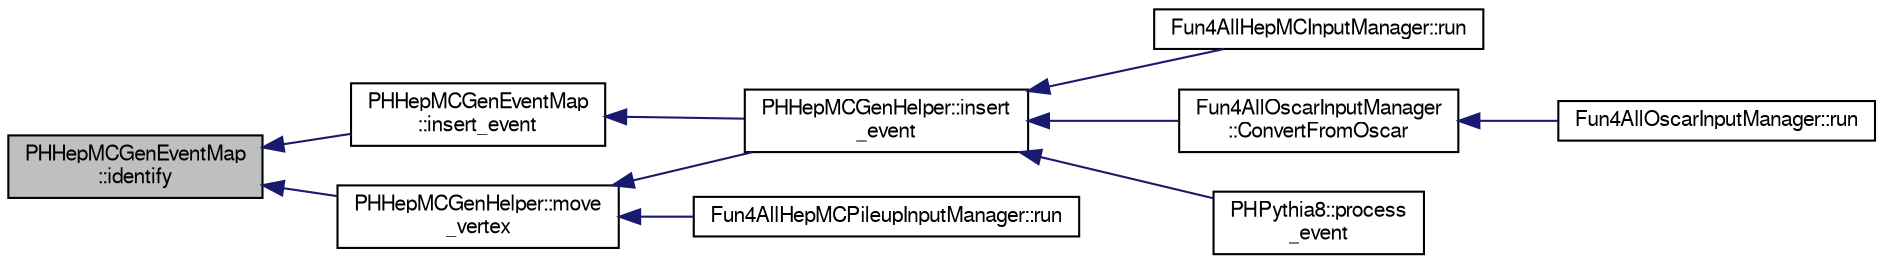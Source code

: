 digraph "PHHepMCGenEventMap::identify"
{
  bgcolor="transparent";
  edge [fontname="FreeSans",fontsize="10",labelfontname="FreeSans",labelfontsize="10"];
  node [fontname="FreeSans",fontsize="10",shape=record];
  rankdir="LR";
  Node1 [label="PHHepMCGenEventMap\l::identify",height=0.2,width=0.4,color="black", fillcolor="grey75", style="filled" fontcolor="black"];
  Node1 -> Node2 [dir="back",color="midnightblue",fontsize="10",style="solid",fontname="FreeSans"];
  Node2 [label="PHHepMCGenEventMap\l::insert_event",height=0.2,width=0.4,color="black",URL="$d5/d41/classPHHepMCGenEventMap.html#ace1292e973fe2429bee746acb6aaddb9",tooltip="insert a event with specific embedding ID "];
  Node2 -> Node3 [dir="back",color="midnightblue",fontsize="10",style="solid",fontname="FreeSans"];
  Node3 [label="PHHepMCGenHelper::insert\l_event",height=0.2,width=0.4,color="black",URL="$dd/d2a/classPHHepMCGenHelper.html#ab0c755f6e53c0bf57ccd314a0017d227",tooltip="send HepMC::GenEvent to DST tree. This function takes ownership of evt "];
  Node3 -> Node4 [dir="back",color="midnightblue",fontsize="10",style="solid",fontname="FreeSans"];
  Node4 [label="Fun4AllHepMCInputManager::run",height=0.2,width=0.4,color="black",URL="$d6/d6f/classFun4AllHepMCInputManager.html#ab6c80a8ee0701bfff5eee3ec3623015c"];
  Node3 -> Node5 [dir="back",color="midnightblue",fontsize="10",style="solid",fontname="FreeSans"];
  Node5 [label="Fun4AllOscarInputManager\l::ConvertFromOscar",height=0.2,width=0.4,color="black",URL="$db/d1f/classFun4AllOscarInputManager.html#a1537e89c4e652f70747fbbef18ceadc4"];
  Node5 -> Node6 [dir="back",color="midnightblue",fontsize="10",style="solid",fontname="FreeSans"];
  Node6 [label="Fun4AllOscarInputManager::run",height=0.2,width=0.4,color="black",URL="$db/d1f/classFun4AllOscarInputManager.html#a4be602bd8c9fe73f9dcc81c8871784a6"];
  Node3 -> Node7 [dir="back",color="midnightblue",fontsize="10",style="solid",fontname="FreeSans"];
  Node7 [label="PHPythia8::process\l_event",height=0.2,width=0.4,color="black",URL="$d9/d3a/classPHPythia8.html#a5cc4124cc6be2fb2467714e3d3bc5a6a"];
  Node1 -> Node8 [dir="back",color="midnightblue",fontsize="10",style="solid",fontname="FreeSans"];
  Node8 [label="PHHepMCGenHelper::move\l_vertex",height=0.2,width=0.4,color="black",URL="$dd/d2a/classPHHepMCGenHelper.html#af1c2525b75067fcdd4c28de6007c5963",tooltip="move vertex according to vertex settings "];
  Node8 -> Node9 [dir="back",color="midnightblue",fontsize="10",style="solid",fontname="FreeSans"];
  Node9 [label="Fun4AllHepMCPileupInputManager::run",height=0.2,width=0.4,color="black",URL="$de/d99/classFun4AllHepMCPileupInputManager.html#a81bf2b69c3c4d3aae0aadebafe1c2c2e"];
  Node8 -> Node3 [dir="back",color="midnightblue",fontsize="10",style="solid",fontname="FreeSans"];
}
